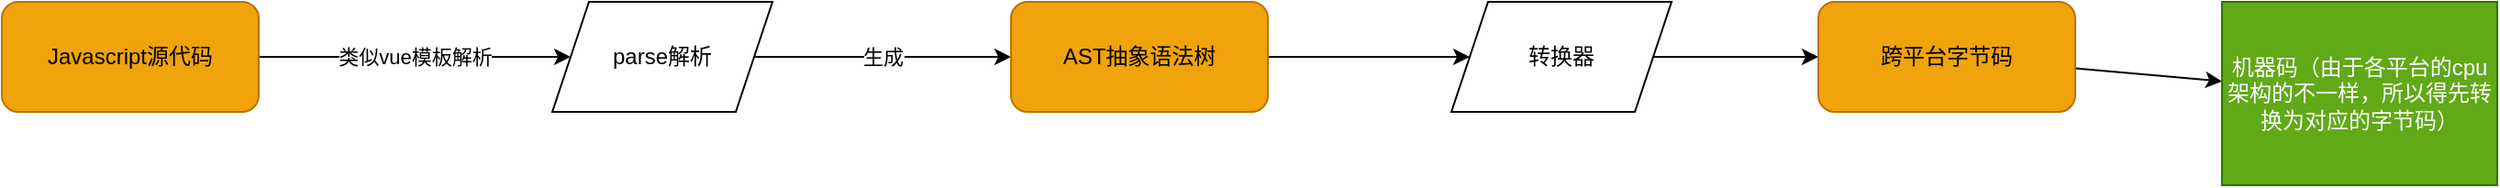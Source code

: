 <mxfile>
    <diagram id="3shFqXC_znyIEeDgUfO1" name="第 1 页">
        <mxGraphModel dx="2350" dy="874" grid="1" gridSize="10" guides="1" tooltips="1" connect="1" arrows="1" fold="1" page="1" pageScale="1" pageWidth="827" pageHeight="1169" math="0" shadow="0">
            <root>
                <mxCell id="0"/>
                <mxCell id="1" parent="0"/>
                <mxCell id="4" value="类似vue模板解析" style="edgeStyle=none;html=1;entryX=0;entryY=0.5;entryDx=0;entryDy=0;fontColor=default;" edge="1" parent="1">
                    <mxGeometry relative="1" as="geometry">
                        <mxPoint x="-130" y="270" as="sourcePoint"/>
                        <mxPoint x="40" y="270" as="targetPoint"/>
                        <Array as="points">
                            <mxPoint x="30" y="270"/>
                        </Array>
                    </mxGeometry>
                </mxCell>
                <mxCell id="2" value="Javascript源代码" style="rounded=1;whiteSpace=wrap;html=1;fillColor=#f0a30a;fontColor=default;strokeColor=#BD7000;" vertex="1" parent="1">
                    <mxGeometry x="-270" y="240" width="140" height="60" as="geometry"/>
                </mxCell>
                <mxCell id="6" value="生成" style="edgeStyle=none;html=1;entryX=0;entryY=0.5;entryDx=0;entryDy=0;fontColor=default;" edge="1" parent="1" source="3" target="5">
                    <mxGeometry relative="1" as="geometry"/>
                </mxCell>
                <mxCell id="3" value="parse解析" style="shape=parallelogram;perimeter=parallelogramPerimeter;whiteSpace=wrap;html=1;fixedSize=1;" vertex="1" parent="1">
                    <mxGeometry x="30" y="240" width="120" height="60" as="geometry"/>
                </mxCell>
                <mxCell id="8" style="edgeStyle=none;html=1;exitX=1;exitY=0.5;exitDx=0;exitDy=0;fontColor=default;" edge="1" parent="1" source="5" target="7">
                    <mxGeometry relative="1" as="geometry"/>
                </mxCell>
                <mxCell id="5" value="AST抽象语法树" style="rounded=1;whiteSpace=wrap;html=1;fillColor=#f0a30a;fontColor=default;strokeColor=#BD7000;" vertex="1" parent="1">
                    <mxGeometry x="280" y="240" width="140" height="60" as="geometry"/>
                </mxCell>
                <mxCell id="10" style="edgeStyle=none;html=1;entryX=0;entryY=0.5;entryDx=0;entryDy=0;fontColor=default;" edge="1" parent="1" source="7" target="9">
                    <mxGeometry relative="1" as="geometry"/>
                </mxCell>
                <mxCell id="7" value="转换器" style="shape=parallelogram;perimeter=parallelogramPerimeter;whiteSpace=wrap;html=1;fixedSize=1;fontColor=default;" vertex="1" parent="1">
                    <mxGeometry x="520" y="240" width="120" height="60" as="geometry"/>
                </mxCell>
                <mxCell id="11" style="edgeStyle=none;html=1;fontColor=default;" edge="1" parent="1" source="9" target="12">
                    <mxGeometry relative="1" as="geometry">
                        <mxPoint x="970" y="270" as="targetPoint"/>
                    </mxGeometry>
                </mxCell>
                <mxCell id="9" value="跨平台字节码" style="rounded=1;whiteSpace=wrap;html=1;fillColor=#f0a30a;fontColor=default;strokeColor=#BD7000;" vertex="1" parent="1">
                    <mxGeometry x="720" y="240" width="140" height="60" as="geometry"/>
                </mxCell>
                <mxCell id="12" value="机器码（由于各平台的cpu架构的不一样，所以得先转换为对应的字节码）" style="rounded=0;whiteSpace=wrap;html=1;fontColor=#ffffff;fillColor=#60a917;strokeColor=#2D7600;" vertex="1" parent="1">
                    <mxGeometry x="940" y="240" width="150" height="100" as="geometry"/>
                </mxCell>
            </root>
        </mxGraphModel>
    </diagram>
</mxfile>